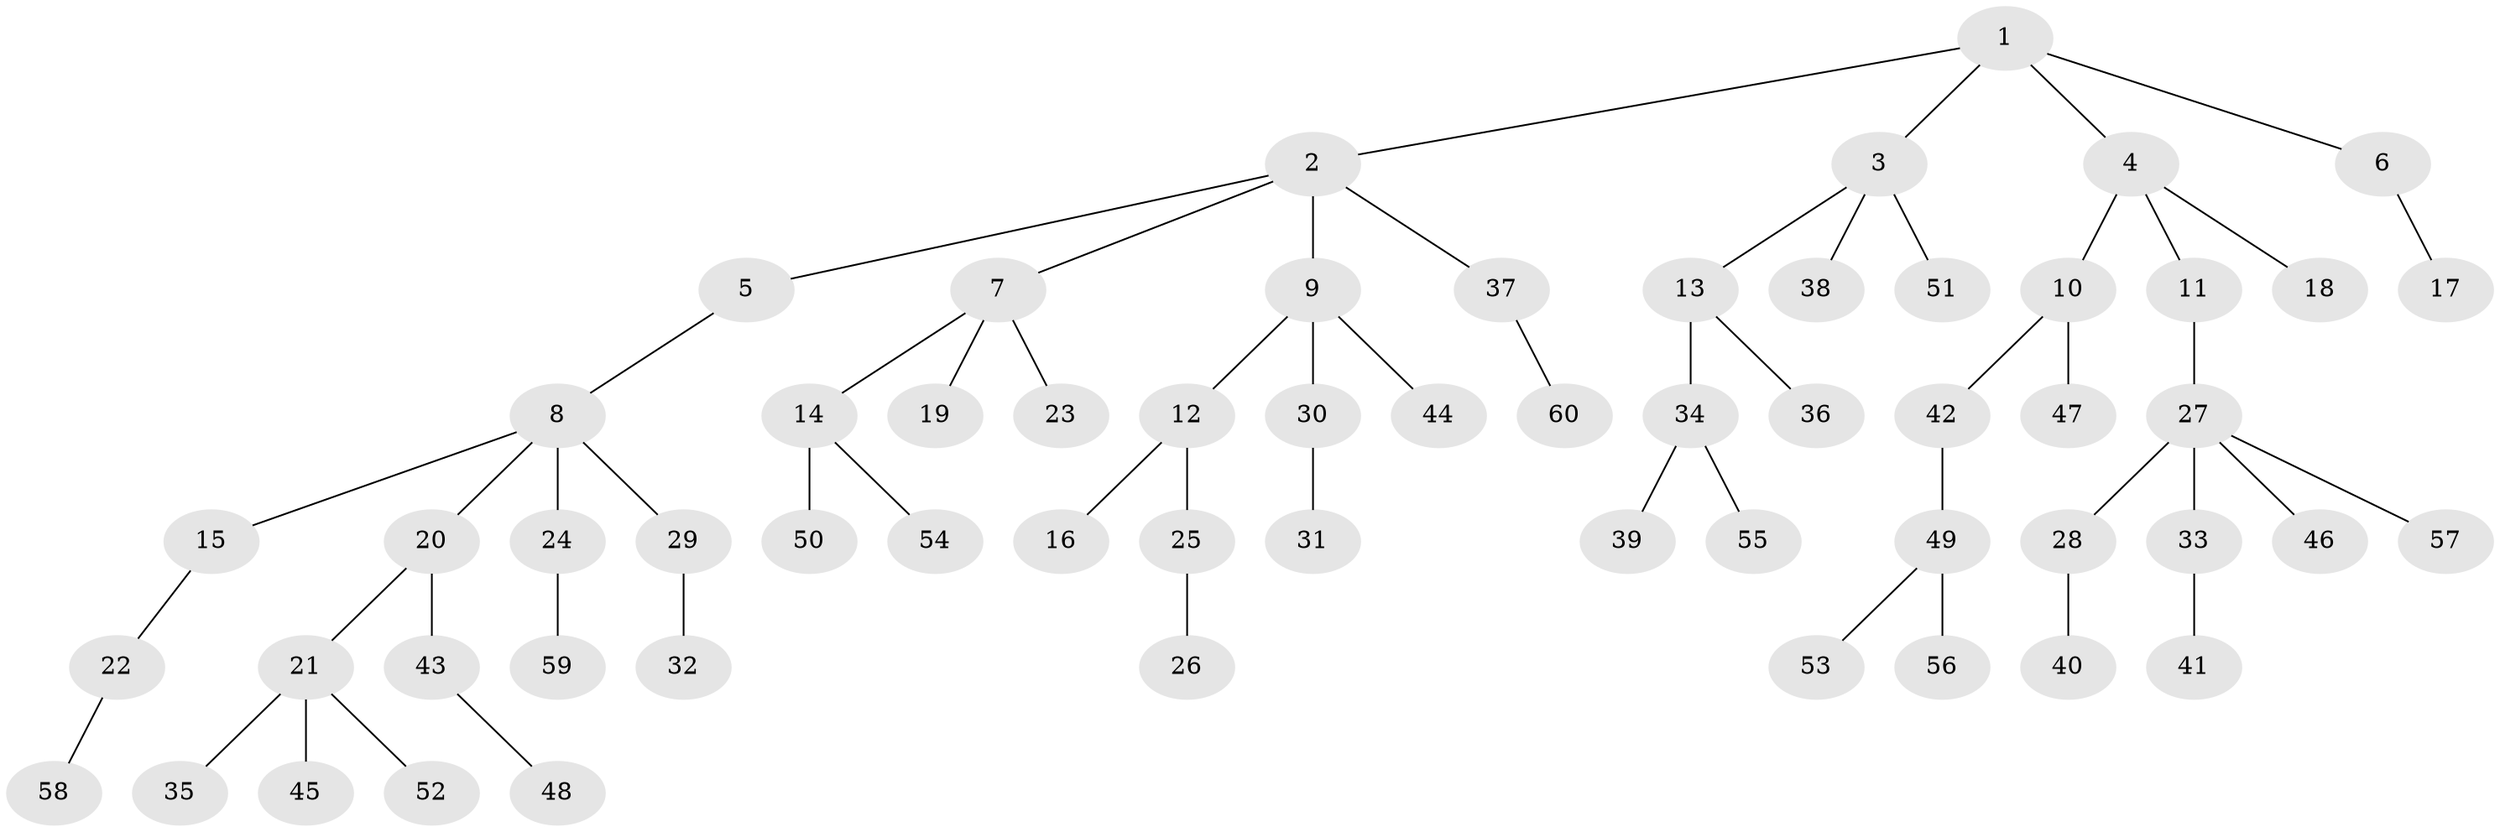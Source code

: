 // Generated by graph-tools (version 1.1) at 2025/36/03/09/25 02:36:51]
// undirected, 60 vertices, 59 edges
graph export_dot {
graph [start="1"]
  node [color=gray90,style=filled];
  1;
  2;
  3;
  4;
  5;
  6;
  7;
  8;
  9;
  10;
  11;
  12;
  13;
  14;
  15;
  16;
  17;
  18;
  19;
  20;
  21;
  22;
  23;
  24;
  25;
  26;
  27;
  28;
  29;
  30;
  31;
  32;
  33;
  34;
  35;
  36;
  37;
  38;
  39;
  40;
  41;
  42;
  43;
  44;
  45;
  46;
  47;
  48;
  49;
  50;
  51;
  52;
  53;
  54;
  55;
  56;
  57;
  58;
  59;
  60;
  1 -- 2;
  1 -- 3;
  1 -- 4;
  1 -- 6;
  2 -- 5;
  2 -- 7;
  2 -- 9;
  2 -- 37;
  3 -- 13;
  3 -- 38;
  3 -- 51;
  4 -- 10;
  4 -- 11;
  4 -- 18;
  5 -- 8;
  6 -- 17;
  7 -- 14;
  7 -- 19;
  7 -- 23;
  8 -- 15;
  8 -- 20;
  8 -- 24;
  8 -- 29;
  9 -- 12;
  9 -- 30;
  9 -- 44;
  10 -- 42;
  10 -- 47;
  11 -- 27;
  12 -- 16;
  12 -- 25;
  13 -- 34;
  13 -- 36;
  14 -- 50;
  14 -- 54;
  15 -- 22;
  20 -- 21;
  20 -- 43;
  21 -- 35;
  21 -- 45;
  21 -- 52;
  22 -- 58;
  24 -- 59;
  25 -- 26;
  27 -- 28;
  27 -- 33;
  27 -- 46;
  27 -- 57;
  28 -- 40;
  29 -- 32;
  30 -- 31;
  33 -- 41;
  34 -- 39;
  34 -- 55;
  37 -- 60;
  42 -- 49;
  43 -- 48;
  49 -- 53;
  49 -- 56;
}
